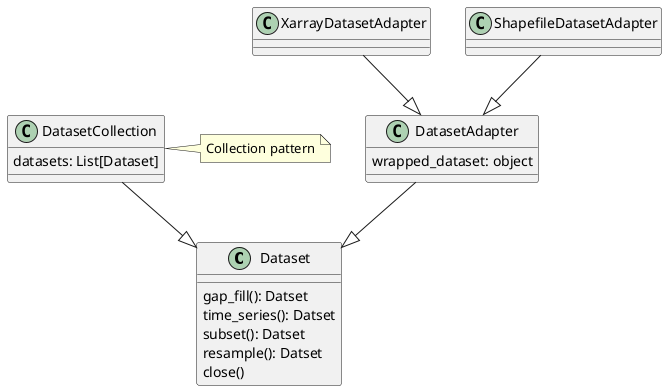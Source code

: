 @startuml

Dataset : gap_fill(): Datset
Dataset : time_series(): Datset
Dataset : subset(): Datset
Dataset : resample(): Datset
Dataset : close()

DatasetAdapter --|> Dataset
DatasetAdapter : wrapped_dataset: object

DatasetCollection --|> Dataset
DatasetCollection :  datasets: List[Dataset]


XarrayDatasetAdapter --|> DatasetAdapter
ShapefileDatasetAdapter --|> DatasetAdapter

note right of DatasetCollection
Collection pattern
end note

@enduml